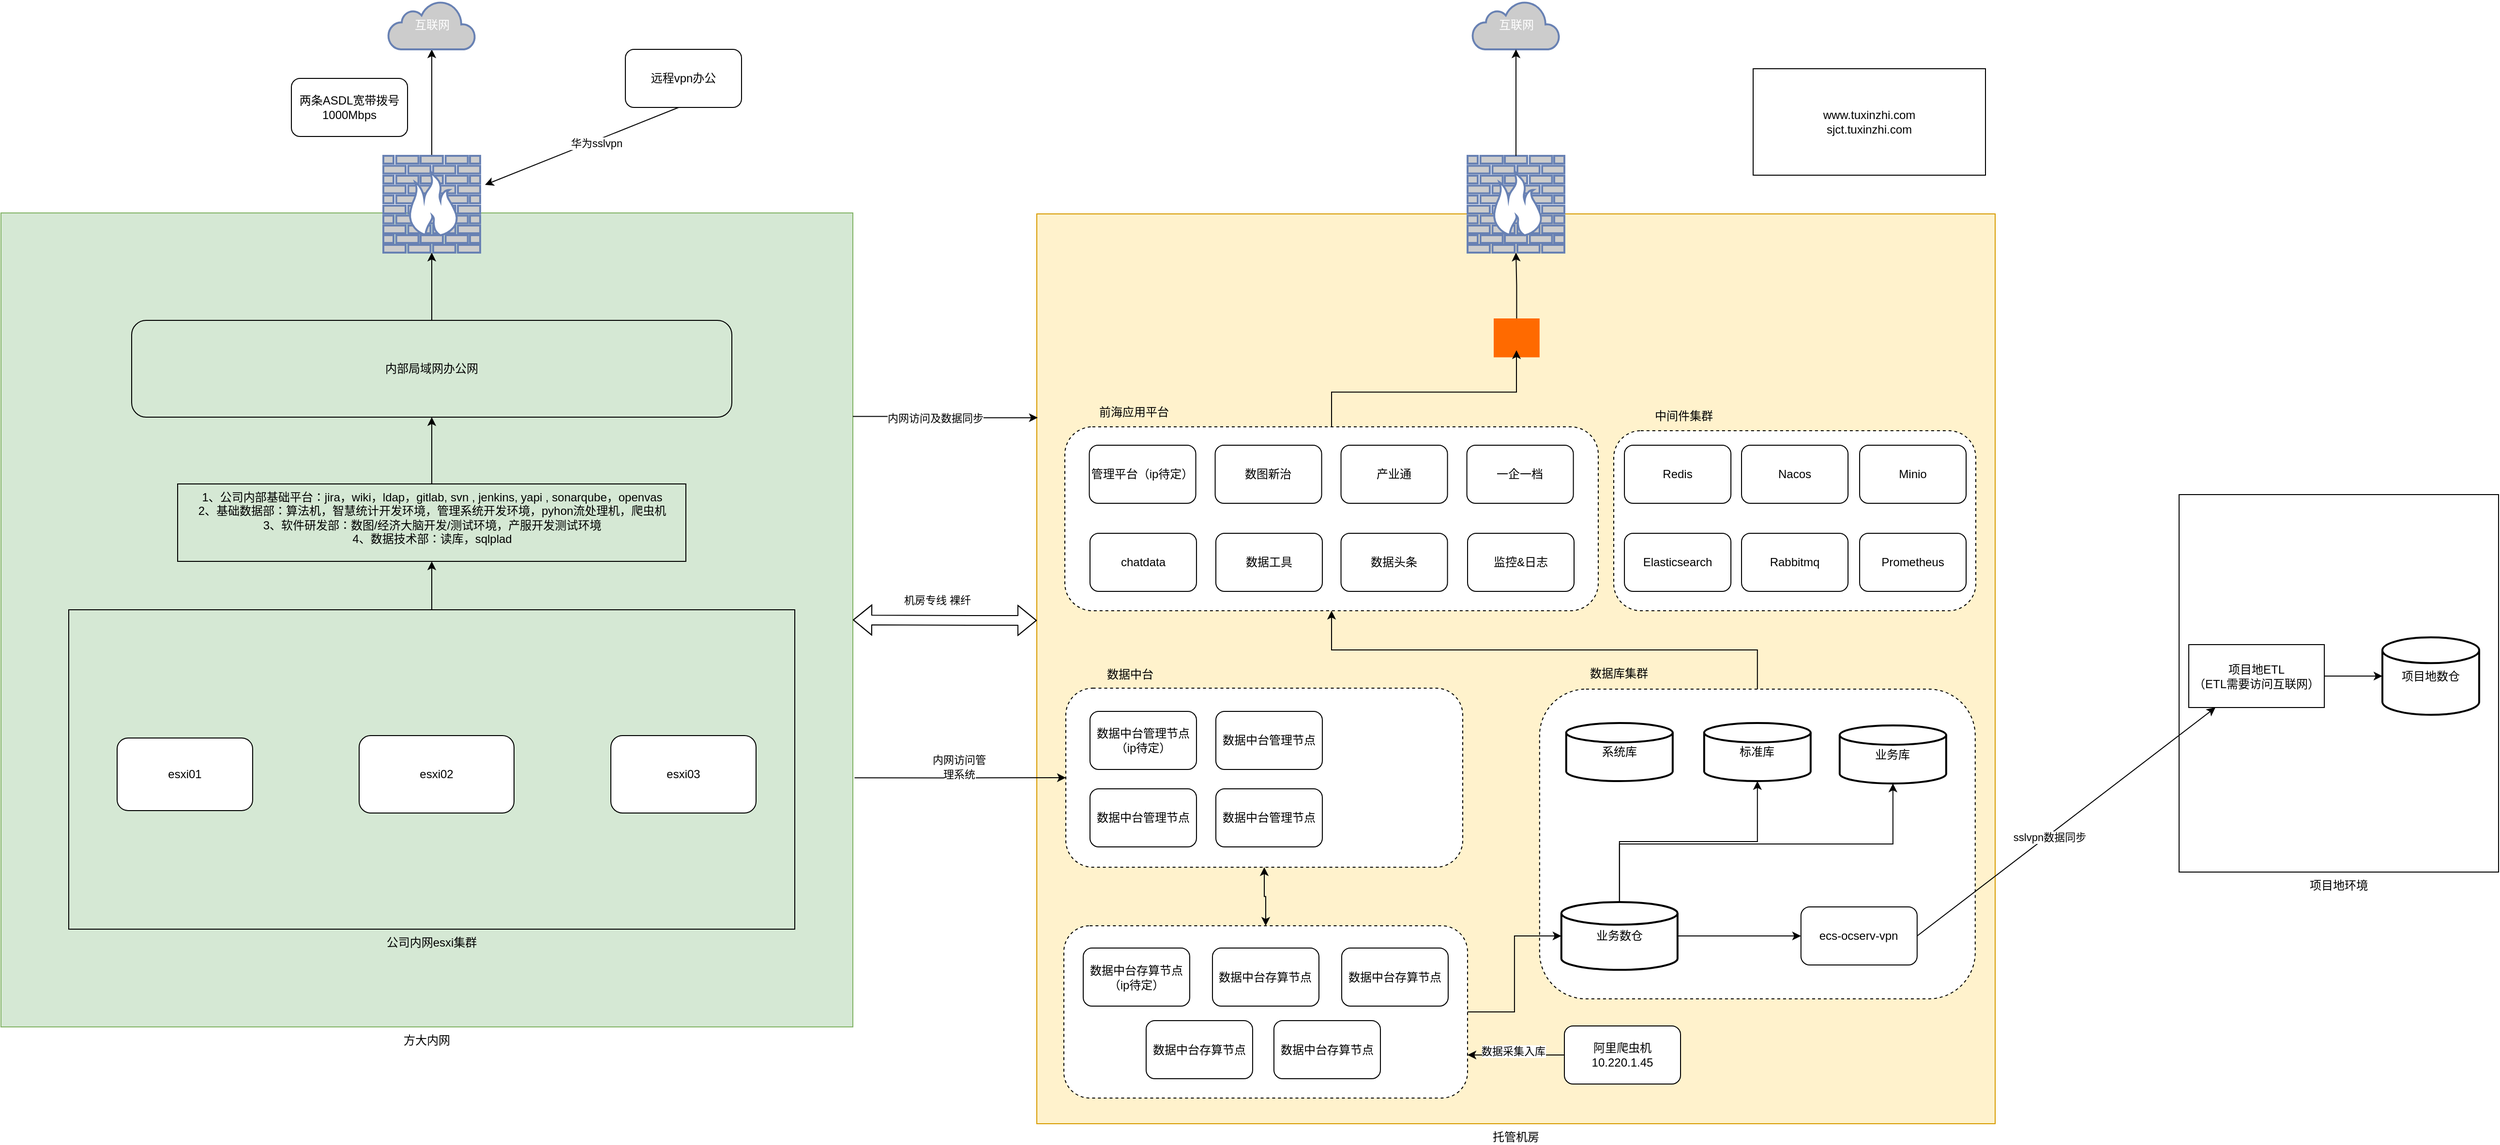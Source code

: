 <mxfile version="28.0.4">
  <diagram id="gJknrULxorPkjva1byL3" name="Page-1">
    <mxGraphModel dx="3217" dy="960" grid="1" gridSize="10" guides="1" tooltips="1" connect="1" arrows="1" fold="1" page="1" pageScale="1" pageWidth="827" pageHeight="1169" math="0" shadow="0">
      <root>
        <mxCell id="0" />
        <mxCell id="1" parent="0" />
        <mxCell id="9fjLhJYOVXO7N2OmlXDZ-1" value="托管机房" style="rounded=0;whiteSpace=wrap;html=1;fillColor=#FFF2CC;strokeColor=#d79b00;labelPosition=center;verticalLabelPosition=bottom;align=center;verticalAlign=top;" parent="1" vertex="1">
          <mxGeometry x="-320" y="330" width="990" height="940" as="geometry" />
        </mxCell>
        <mxCell id="N_ioAQE7EkqDGSA9DPho-21" style="edgeStyle=orthogonalEdgeStyle;rounded=0;orthogonalLoop=1;jettySize=auto;html=1;exitX=0.5;exitY=0;exitDx=0;exitDy=0;entryX=0.5;entryY=1;entryDx=0;entryDy=0;" edge="1" parent="1" source="N_ioAQE7EkqDGSA9DPho-12" target="N_ioAQE7EkqDGSA9DPho-6">
          <mxGeometry relative="1" as="geometry" />
        </mxCell>
        <mxCell id="N_ioAQE7EkqDGSA9DPho-12" value="" style="rounded=1;whiteSpace=wrap;html=1;dashed=1;" vertex="1" parent="1">
          <mxGeometry x="199.4" y="821" width="450" height="320" as="geometry" />
        </mxCell>
        <mxCell id="9fjLhJYOVXO7N2OmlXDZ-32" value="" style="edgeStyle=orthogonalEdgeStyle;rounded=0;orthogonalLoop=1;jettySize=auto;html=1;" parent="1" source="9fjLhJYOVXO7N2OmlXDZ-3" target="9fjLhJYOVXO7N2OmlXDZ-5" edge="1">
          <mxGeometry relative="1" as="geometry" />
        </mxCell>
        <mxCell id="9fjLhJYOVXO7N2OmlXDZ-3" value="业务数仓" style="strokeWidth=2;html=1;shape=mxgraph.flowchart.database;whiteSpace=wrap;" parent="1" vertex="1">
          <mxGeometry x="221.9" y="1041" width="120" height="70" as="geometry" />
        </mxCell>
        <mxCell id="9fjLhJYOVXO7N2OmlXDZ-4" value="项目地环境" style="rounded=0;whiteSpace=wrap;html=1;labelPosition=center;verticalLabelPosition=bottom;align=center;verticalAlign=top;" parent="1" vertex="1">
          <mxGeometry x="860" y="620" width="330" height="390" as="geometry" />
        </mxCell>
        <mxCell id="9fjLhJYOVXO7N2OmlXDZ-5" value="ecs-ocserv-vpn" style="rounded=1;whiteSpace=wrap;html=1;" parent="1" vertex="1">
          <mxGeometry x="469.4" y="1046" width="120" height="60" as="geometry" />
        </mxCell>
        <mxCell id="9fjLhJYOVXO7N2OmlXDZ-33" value="" style="edgeStyle=orthogonalEdgeStyle;rounded=0;orthogonalLoop=1;jettySize=auto;html=1;" parent="1" source="9fjLhJYOVXO7N2OmlXDZ-6" target="9fjLhJYOVXO7N2OmlXDZ-7" edge="1">
          <mxGeometry relative="1" as="geometry" />
        </mxCell>
        <mxCell id="9fjLhJYOVXO7N2OmlXDZ-6" value="项目地ETL&lt;br&gt;（ETL需要访问互联网）" style="rounded=0;whiteSpace=wrap;html=1;" parent="1" vertex="1">
          <mxGeometry x="870" y="775" width="140" height="65" as="geometry" />
        </mxCell>
        <mxCell id="9fjLhJYOVXO7N2OmlXDZ-7" value="项目地数仓" style="strokeWidth=2;html=1;shape=mxgraph.flowchart.database;whiteSpace=wrap;" parent="1" vertex="1">
          <mxGeometry x="1070" y="767.5" width="100" height="80" as="geometry" />
        </mxCell>
        <mxCell id="9fjLhJYOVXO7N2OmlXDZ-11" value="" style="endArrow=classic;html=1;exitX=1;exitY=0.5;exitDx=0;exitDy=0;" parent="1" source="9fjLhJYOVXO7N2OmlXDZ-5" target="9fjLhJYOVXO7N2OmlXDZ-6" edge="1">
          <mxGeometry width="50" height="50" relative="1" as="geometry">
            <mxPoint x="790" y="750" as="sourcePoint" />
            <mxPoint x="840" y="700" as="targetPoint" />
          </mxGeometry>
        </mxCell>
        <mxCell id="9fjLhJYOVXO7N2OmlXDZ-16" value="sslvpn数据同步" style="edgeLabel;html=1;align=center;verticalAlign=middle;resizable=0;points=[];" parent="9fjLhJYOVXO7N2OmlXDZ-11" vertex="1" connectable="0">
          <mxGeometry x="-0.123" y="-2" relative="1" as="geometry">
            <mxPoint as="offset" />
          </mxGeometry>
        </mxCell>
        <mxCell id="N_ioAQE7EkqDGSA9DPho-10" style="edgeStyle=orthogonalEdgeStyle;rounded=0;orthogonalLoop=1;jettySize=auto;html=1;entryX=1;entryY=0.75;entryDx=0;entryDy=0;" edge="1" parent="1" source="9fjLhJYOVXO7N2OmlXDZ-17" target="zSoFTdJwqtHDQYcGsr4z-6">
          <mxGeometry relative="1" as="geometry" />
        </mxCell>
        <mxCell id="N_ioAQE7EkqDGSA9DPho-11" value="数据采集入库" style="edgeLabel;html=1;align=center;verticalAlign=middle;resizable=0;points=[];" vertex="1" connectable="0" parent="N_ioAQE7EkqDGSA9DPho-10">
          <mxGeometry x="0.073" y="-4" relative="1" as="geometry">
            <mxPoint as="offset" />
          </mxGeometry>
        </mxCell>
        <mxCell id="9fjLhJYOVXO7N2OmlXDZ-17" value="阿里爬虫机&lt;br&gt;10.220.1.45" style="rounded=1;whiteSpace=wrap;html=1;" parent="1" vertex="1">
          <mxGeometry x="225" y="1169" width="120" height="60" as="geometry" />
        </mxCell>
        <mxCell id="9fjLhJYOVXO7N2OmlXDZ-31" value="系统库" style="strokeWidth=2;html=1;shape=mxgraph.flowchart.database;whiteSpace=wrap;" parent="1" vertex="1">
          <mxGeometry x="226.9" y="856" width="110" height="60" as="geometry" />
        </mxCell>
        <mxCell id="9fjLhJYOVXO7N2OmlXDZ-41" value="" style="edgeStyle=orthogonalEdgeStyle;rounded=0;orthogonalLoop=1;jettySize=auto;html=1;exitX=0.5;exitY=0;exitDx=0;exitDy=0;exitPerimeter=0;" parent="1" source="9fjLhJYOVXO7N2OmlXDZ-3" target="zf6hU6jJ6Po62-SAqwlD-18" edge="1">
          <mxGeometry relative="1" as="geometry">
            <mxPoint x="39.4" y="1026" as="sourcePoint" />
            <mxPoint x="134.4" y="966" as="targetPoint" />
          </mxGeometry>
        </mxCell>
        <mxCell id="N_ioAQE7EkqDGSA9DPho-23" style="edgeStyle=orthogonalEdgeStyle;rounded=0;orthogonalLoop=1;jettySize=auto;html=1;exitX=1.002;exitY=0.694;exitDx=0;exitDy=0;entryX=0;entryY=0.5;entryDx=0;entryDy=0;exitPerimeter=0;" edge="1" parent="1" source="9fjLhJYOVXO7N2OmlXDZ-59" target="zSoFTdJwqtHDQYcGsr4z-5">
          <mxGeometry relative="1" as="geometry" />
        </mxCell>
        <mxCell id="9fjLhJYOVXO7N2OmlXDZ-59" value="方大内网" style="rounded=0;whiteSpace=wrap;html=1;fillColor=#d5e8d4;strokeColor=#82b366;labelPosition=center;verticalLabelPosition=bottom;align=center;verticalAlign=top;" parent="1" vertex="1">
          <mxGeometry x="-1390" y="329" width="880" height="841" as="geometry" />
        </mxCell>
        <mxCell id="9fjLhJYOVXO7N2OmlXDZ-66" value="esxi03" style="rounded=1;whiteSpace=wrap;html=1;" parent="1" vertex="1">
          <mxGeometry x="-760" y="869" width="150" height="80" as="geometry" />
        </mxCell>
        <mxCell id="9fjLhJYOVXO7N2OmlXDZ-67" value="esxi02" style="rounded=1;whiteSpace=wrap;html=1;" parent="1" vertex="1">
          <mxGeometry x="-1020" y="869" width="160" height="80" as="geometry" />
        </mxCell>
        <mxCell id="9fjLhJYOVXO7N2OmlXDZ-68" value="esxi01" style="rounded=1;whiteSpace=wrap;html=1;" parent="1" vertex="1">
          <mxGeometry x="-1270" y="871.5" width="140" height="75" as="geometry" />
        </mxCell>
        <mxCell id="9fjLhJYOVXO7N2OmlXDZ-76" value="" style="edgeStyle=orthogonalEdgeStyle;rounded=0;orthogonalLoop=1;jettySize=auto;html=1;" parent="1" source="9fjLhJYOVXO7N2OmlXDZ-70" target="9fjLhJYOVXO7N2OmlXDZ-75" edge="1">
          <mxGeometry relative="1" as="geometry">
            <Array as="points">
              <mxPoint x="-945" y="700" />
              <mxPoint x="-945" y="700" />
            </Array>
          </mxGeometry>
        </mxCell>
        <mxCell id="9fjLhJYOVXO7N2OmlXDZ-70" value="公司内网esxi集群" style="rounded=0;whiteSpace=wrap;html=1;fillColor=none;labelPosition=center;verticalLabelPosition=bottom;align=center;verticalAlign=top;" parent="1" vertex="1">
          <mxGeometry x="-1320" y="739" width="750" height="330" as="geometry" />
        </mxCell>
        <mxCell id="9fjLhJYOVXO7N2OmlXDZ-110" value="" style="edgeStyle=orthogonalEdgeStyle;rounded=0;orthogonalLoop=1;jettySize=auto;html=1;" parent="1" source="9fjLhJYOVXO7N2OmlXDZ-75" target="9fjLhJYOVXO7N2OmlXDZ-104" edge="1">
          <mxGeometry relative="1" as="geometry" />
        </mxCell>
        <mxCell id="9fjLhJYOVXO7N2OmlXDZ-75" value="1、公司内部基础平台：jira，wiki，ldap，gitlab, svn , jenkins, yapi ,&amp;nbsp;sonarqube，openvas&lt;br&gt;2、基础数据部：算法机，智慧统计开发环境，管理系统开发环境，pyhon流处理机，爬虫机&lt;br&gt;3、软件研发部：数图/经济大脑开发/测试环境，产服开发测试环境&lt;br&gt;4、数据技术部：读库，sqlplad" style="whiteSpace=wrap;html=1;rounded=0;verticalAlign=top;fillColor=none;" parent="1" vertex="1">
          <mxGeometry x="-1207.5" y="609" width="525" height="80" as="geometry" />
        </mxCell>
        <mxCell id="9fjLhJYOVXO7N2OmlXDZ-81" value="www.tuxinzhi.com&lt;div&gt;sjct.tuxinzhi.com&lt;/div&gt;" style="rounded=0;whiteSpace=wrap;html=1;fillColor=none;" parent="1" vertex="1">
          <mxGeometry x="420" y="180" width="240" height="110" as="geometry" />
        </mxCell>
        <mxCell id="9fjLhJYOVXO7N2OmlXDZ-90" value="" style="shape=flexArrow;endArrow=classic;startArrow=classic;html=1;exitX=1;exitY=0.5;exitDx=0;exitDy=0;" parent="1" source="9fjLhJYOVXO7N2OmlXDZ-59" edge="1">
          <mxGeometry width="100" height="100" relative="1" as="geometry">
            <mxPoint x="-90" y="860" as="sourcePoint" />
            <mxPoint x="-320" y="750" as="targetPoint" />
            <Array as="points">
              <mxPoint x="-390" y="750" />
            </Array>
          </mxGeometry>
        </mxCell>
        <mxCell id="9fjLhJYOVXO7N2OmlXDZ-112" value="" style="edgeStyle=orthogonalEdgeStyle;rounded=0;orthogonalLoop=1;jettySize=auto;html=1;" parent="1" source="9fjLhJYOVXO7N2OmlXDZ-94" target="9fjLhJYOVXO7N2OmlXDZ-109" edge="1">
          <mxGeometry relative="1" as="geometry" />
        </mxCell>
        <mxCell id="9fjLhJYOVXO7N2OmlXDZ-94" value="" style="fontColor=#0066CC;verticalAlign=top;verticalLabelPosition=bottom;labelPosition=center;align=center;html=1;outlineConnect=0;fillColor=#CCCCCC;strokeColor=#6881B3;gradientColor=none;gradientDirection=north;strokeWidth=2;shape=mxgraph.networks.firewall;" parent="1" vertex="1">
          <mxGeometry x="-995" y="270" width="100" height="100" as="geometry" />
        </mxCell>
        <mxCell id="9fjLhJYOVXO7N2OmlXDZ-98" value="两条ASDL宽带拨号&lt;br&gt;1000Mbps" style="rounded=1;whiteSpace=wrap;html=1;fillColor=none;" parent="1" vertex="1">
          <mxGeometry x="-1090" y="190" width="120" height="60" as="geometry" />
        </mxCell>
        <mxCell id="9fjLhJYOVXO7N2OmlXDZ-101" value="" style="endArrow=classic;html=1;" parent="1" edge="1">
          <mxGeometry width="50" height="50" relative="1" as="geometry">
            <mxPoint x="-690" y="220" as="sourcePoint" />
            <mxPoint x="-890" y="300" as="targetPoint" />
          </mxGeometry>
        </mxCell>
        <mxCell id="9fjLhJYOVXO7N2OmlXDZ-103" value="华为sslvpn" style="edgeLabel;html=1;align=center;verticalAlign=middle;resizable=0;points=[];" parent="9fjLhJYOVXO7N2OmlXDZ-101" vertex="1" connectable="0">
          <mxGeometry x="-0.14" y="3" relative="1" as="geometry">
            <mxPoint as="offset" />
          </mxGeometry>
        </mxCell>
        <mxCell id="9fjLhJYOVXO7N2OmlXDZ-102" value="远程vpn办公" style="rounded=1;whiteSpace=wrap;html=1;fillColor=none;" parent="1" vertex="1">
          <mxGeometry x="-745" y="160" width="120" height="60" as="geometry" />
        </mxCell>
        <mxCell id="9fjLhJYOVXO7N2OmlXDZ-111" value="" style="edgeStyle=orthogonalEdgeStyle;rounded=0;orthogonalLoop=1;jettySize=auto;html=1;" parent="1" source="9fjLhJYOVXO7N2OmlXDZ-104" target="9fjLhJYOVXO7N2OmlXDZ-94" edge="1">
          <mxGeometry relative="1" as="geometry" />
        </mxCell>
        <mxCell id="9fjLhJYOVXO7N2OmlXDZ-104" value="内部局域网办公网" style="rounded=1;whiteSpace=wrap;html=1;fillColor=none;" parent="1" vertex="1">
          <mxGeometry x="-1255" y="440" width="620" height="100" as="geometry" />
        </mxCell>
        <mxCell id="9fjLhJYOVXO7N2OmlXDZ-109" value="互联网" style="html=1;outlineConnect=0;fillColor=#CCCCCC;strokeColor=#6881B3;gradientColor=none;gradientDirection=north;strokeWidth=2;shape=mxgraph.networks.cloud;fontColor=#ffffff;" parent="1" vertex="1">
          <mxGeometry x="-990" y="110" width="90" height="50" as="geometry" />
        </mxCell>
        <mxCell id="zf6hU6jJ6Po62-SAqwlD-18" value="标准库" style="strokeWidth=2;html=1;shape=mxgraph.flowchart.database;whiteSpace=wrap;" parent="1" vertex="1">
          <mxGeometry x="369.4" y="856" width="110" height="60" as="geometry" />
        </mxCell>
        <mxCell id="zSoFTdJwqtHDQYcGsr4z-12" style="edgeStyle=orthogonalEdgeStyle;rounded=0;orthogonalLoop=1;jettySize=auto;html=1;entryX=0.5;entryY=0;entryDx=0;entryDy=0;startArrow=classic;startFill=1;" parent="1" source="zSoFTdJwqtHDQYcGsr4z-5" target="zSoFTdJwqtHDQYcGsr4z-6" edge="1">
          <mxGeometry relative="1" as="geometry" />
        </mxCell>
        <mxCell id="zSoFTdJwqtHDQYcGsr4z-5" value="" style="rounded=1;whiteSpace=wrap;html=1;dashed=1;" parent="1" vertex="1">
          <mxGeometry x="-290" y="820" width="410" height="185" as="geometry" />
        </mxCell>
        <mxCell id="zSoFTdJwqtHDQYcGsr4z-1" value="数据中台管理节点&lt;br&gt;（ip待定）" style="rounded=1;whiteSpace=wrap;html=1;" parent="1" vertex="1">
          <mxGeometry x="-265.03" y="844" width="110" height="60" as="geometry" />
        </mxCell>
        <mxCell id="zSoFTdJwqtHDQYcGsr4z-2" value="数据中台管理节点" style="rounded=1;whiteSpace=wrap;html=1;" parent="1" vertex="1">
          <mxGeometry x="-265.03" y="924" width="110" height="60" as="geometry" />
        </mxCell>
        <mxCell id="zSoFTdJwqtHDQYcGsr4z-3" value="数据中台管理节点" style="rounded=1;whiteSpace=wrap;html=1;" parent="1" vertex="1">
          <mxGeometry x="-135.03" y="844" width="110" height="60" as="geometry" />
        </mxCell>
        <mxCell id="zSoFTdJwqtHDQYcGsr4z-4" value="数据中台管理节点" style="rounded=1;whiteSpace=wrap;html=1;" parent="1" vertex="1">
          <mxGeometry x="-135.03" y="924" width="110" height="60" as="geometry" />
        </mxCell>
        <mxCell id="zSoFTdJwqtHDQYcGsr4z-6" value="" style="rounded=1;whiteSpace=wrap;html=1;dashed=1;" parent="1" vertex="1">
          <mxGeometry x="-292.03" y="1065.5" width="417" height="178" as="geometry" />
        </mxCell>
        <mxCell id="zSoFTdJwqtHDQYcGsr4z-7" value="数据中台存算节点&lt;div&gt;（ip待定）&lt;/div&gt;" style="rounded=1;whiteSpace=wrap;html=1;" parent="1" vertex="1">
          <mxGeometry x="-272.03" y="1088.5" width="110" height="60" as="geometry" />
        </mxCell>
        <mxCell id="zSoFTdJwqtHDQYcGsr4z-8" value="数据中台存算节点" style="rounded=1;whiteSpace=wrap;html=1;" parent="1" vertex="1">
          <mxGeometry x="-138.53" y="1088.5" width="110" height="60" as="geometry" />
        </mxCell>
        <mxCell id="zSoFTdJwqtHDQYcGsr4z-9" value="数据中台存算节点" style="rounded=1;whiteSpace=wrap;html=1;" parent="1" vertex="1">
          <mxGeometry x="-5.03" y="1088.5" width="110" height="60" as="geometry" />
        </mxCell>
        <mxCell id="zSoFTdJwqtHDQYcGsr4z-10" value="数据中台存算节点" style="rounded=1;whiteSpace=wrap;html=1;" parent="1" vertex="1">
          <mxGeometry x="-207.03" y="1163.5" width="110" height="60" as="geometry" />
        </mxCell>
        <mxCell id="zSoFTdJwqtHDQYcGsr4z-11" value="数据中台存算节点" style="rounded=1;whiteSpace=wrap;html=1;" parent="1" vertex="1">
          <mxGeometry x="-75.03" y="1163.5" width="110" height="60" as="geometry" />
        </mxCell>
        <mxCell id="Am_CI4u68Gydb-rhWv6g-1" style="edgeStyle=orthogonalEdgeStyle;rounded=0;orthogonalLoop=1;jettySize=auto;html=1;exitX=1;exitY=0.25;exitDx=0;exitDy=0;entryX=0.001;entryY=0.224;entryDx=0;entryDy=0;entryPerimeter=0;" parent="1" source="9fjLhJYOVXO7N2OmlXDZ-59" target="9fjLhJYOVXO7N2OmlXDZ-1" edge="1">
          <mxGeometry relative="1" as="geometry" />
        </mxCell>
        <mxCell id="Am_CI4u68Gydb-rhWv6g-2" value="内网访问及数据同步" style="edgeLabel;html=1;align=center;verticalAlign=middle;resizable=0;points=[];" parent="Am_CI4u68Gydb-rhWv6g-1" vertex="1" connectable="0">
          <mxGeometry x="-0.128" y="-1" relative="1" as="geometry">
            <mxPoint x="1" as="offset" />
          </mxGeometry>
        </mxCell>
        <mxCell id="N_ioAQE7EkqDGSA9DPho-1" value="" style="fontColor=#0066CC;verticalAlign=top;verticalLabelPosition=bottom;labelPosition=center;align=center;html=1;outlineConnect=0;fillColor=#CCCCCC;strokeColor=#6881B3;gradientColor=none;gradientDirection=north;strokeWidth=2;shape=mxgraph.networks.firewall;" vertex="1" parent="1">
          <mxGeometry x="125" y="270" width="100" height="100" as="geometry" />
        </mxCell>
        <mxCell id="N_ioAQE7EkqDGSA9DPho-3" value="互联网" style="html=1;outlineConnect=0;fillColor=#CCCCCC;strokeColor=#6881B3;gradientColor=none;gradientDirection=north;strokeWidth=2;shape=mxgraph.networks.cloud;fontColor=#ffffff;" vertex="1" parent="1">
          <mxGeometry x="130" y="110" width="90" height="50" as="geometry" />
        </mxCell>
        <mxCell id="N_ioAQE7EkqDGSA9DPho-5" style="edgeStyle=orthogonalEdgeStyle;rounded=0;orthogonalLoop=1;jettySize=auto;html=1;exitX=0.5;exitY=0;exitDx=0;exitDy=0;exitPerimeter=0;entryX=0.5;entryY=1;entryDx=0;entryDy=0;entryPerimeter=0;" edge="1" parent="1" source="N_ioAQE7EkqDGSA9DPho-1" target="N_ioAQE7EkqDGSA9DPho-3">
          <mxGeometry relative="1" as="geometry" />
        </mxCell>
        <mxCell id="N_ioAQE7EkqDGSA9DPho-6" value="" style="rounded=1;whiteSpace=wrap;html=1;dashed=1;" vertex="1" parent="1">
          <mxGeometry x="-291.02" y="550" width="551.02" height="190" as="geometry" />
        </mxCell>
        <mxCell id="N_ioAQE7EkqDGSA9DPho-7" value="" style="points=[];aspect=fixed;html=1;align=center;shadow=0;dashed=0;fillColor=#FF6A00;strokeColor=none;shape=mxgraph.alibaba_cloud.slb_server_load_balancer_01;" vertex="1" parent="1">
          <mxGeometry x="152" y="438" width="47.4" height="40.2" as="geometry" />
        </mxCell>
        <mxCell id="N_ioAQE7EkqDGSA9DPho-8" style="edgeStyle=orthogonalEdgeStyle;rounded=0;orthogonalLoop=1;jettySize=auto;html=1;entryX=0.5;entryY=1;entryDx=0;entryDy=0;entryPerimeter=0;" edge="1" parent="1" source="N_ioAQE7EkqDGSA9DPho-7" target="N_ioAQE7EkqDGSA9DPho-1">
          <mxGeometry relative="1" as="geometry" />
        </mxCell>
        <mxCell id="N_ioAQE7EkqDGSA9DPho-13" value="数据库集群" style="text;html=1;align=center;verticalAlign=middle;whiteSpace=wrap;rounded=0;" vertex="1" parent="1">
          <mxGeometry x="244.4" y="790" width="75" height="30" as="geometry" />
        </mxCell>
        <mxCell id="N_ioAQE7EkqDGSA9DPho-14" style="edgeStyle=orthogonalEdgeStyle;rounded=0;orthogonalLoop=1;jettySize=auto;html=1;entryX=0;entryY=0.5;entryDx=0;entryDy=0;entryPerimeter=0;" edge="1" parent="1" source="zSoFTdJwqtHDQYcGsr4z-6" target="9fjLhJYOVXO7N2OmlXDZ-3">
          <mxGeometry relative="1" as="geometry" />
        </mxCell>
        <mxCell id="N_ioAQE7EkqDGSA9DPho-15" value="业务库" style="strokeWidth=2;html=1;shape=mxgraph.flowchart.database;whiteSpace=wrap;" vertex="1" parent="1">
          <mxGeometry x="509.4" y="858.5" width="110" height="60" as="geometry" />
        </mxCell>
        <mxCell id="N_ioAQE7EkqDGSA9DPho-16" style="edgeStyle=orthogonalEdgeStyle;rounded=0;orthogonalLoop=1;jettySize=auto;html=1;entryX=0.5;entryY=1;entryDx=0;entryDy=0;entryPerimeter=0;" edge="1" parent="1" source="9fjLhJYOVXO7N2OmlXDZ-3" target="N_ioAQE7EkqDGSA9DPho-15">
          <mxGeometry relative="1" as="geometry">
            <Array as="points">
              <mxPoint x="282.4" y="981" />
              <mxPoint x="564.4" y="981" />
            </Array>
          </mxGeometry>
        </mxCell>
        <mxCell id="N_ioAQE7EkqDGSA9DPho-17" style="edgeStyle=orthogonalEdgeStyle;rounded=0;orthogonalLoop=1;jettySize=auto;html=1;entryX=0.496;entryY=0.817;entryDx=0;entryDy=0;entryPerimeter=0;" edge="1" parent="1" source="N_ioAQE7EkqDGSA9DPho-6" target="N_ioAQE7EkqDGSA9DPho-7">
          <mxGeometry relative="1" as="geometry" />
        </mxCell>
        <mxCell id="N_ioAQE7EkqDGSA9DPho-19" value="前海应用平台" style="text;html=1;align=center;verticalAlign=middle;whiteSpace=wrap;rounded=0;" vertex="1" parent="1">
          <mxGeometry x="-267.74" y="520" width="97.03" height="30" as="geometry" />
        </mxCell>
        <mxCell id="N_ioAQE7EkqDGSA9DPho-24" value="&lt;span style=&quot;font-size: 11px; text-wrap-mode: nowrap; background-color: rgb(255, 255, 255);&quot;&gt;内网访问管理系统&lt;/span&gt;" style="text;html=1;align=center;verticalAlign=middle;whiteSpace=wrap;rounded=0;" vertex="1" parent="1">
          <mxGeometry x="-430" y="886" width="60" height="30" as="geometry" />
        </mxCell>
        <mxCell id="N_ioAQE7EkqDGSA9DPho-26" value="管理平台（ip待定）" style="rounded=1;whiteSpace=wrap;html=1;" vertex="1" parent="1">
          <mxGeometry x="-265.74" y="569" width="110" height="60" as="geometry" />
        </mxCell>
        <mxCell id="N_ioAQE7EkqDGSA9DPho-27" value="数图新治" style="rounded=1;whiteSpace=wrap;html=1;" vertex="1" parent="1">
          <mxGeometry x="-135.74" y="569" width="110" height="60" as="geometry" />
        </mxCell>
        <mxCell id="N_ioAQE7EkqDGSA9DPho-28" value="产业通" style="rounded=1;whiteSpace=wrap;html=1;" vertex="1" parent="1">
          <mxGeometry x="-5.74" y="569" width="110" height="60" as="geometry" />
        </mxCell>
        <mxCell id="N_ioAQE7EkqDGSA9DPho-29" value="一企一档" style="rounded=1;whiteSpace=wrap;html=1;" vertex="1" parent="1">
          <mxGeometry x="124.29" y="569" width="110" height="60" as="geometry" />
        </mxCell>
        <mxCell id="N_ioAQE7EkqDGSA9DPho-31" value="chatdata" style="rounded=1;whiteSpace=wrap;html=1;" vertex="1" parent="1">
          <mxGeometry x="-265.03" y="660" width="110" height="60" as="geometry" />
        </mxCell>
        <mxCell id="N_ioAQE7EkqDGSA9DPho-32" value="数据工具" style="rounded=1;whiteSpace=wrap;html=1;" vertex="1" parent="1">
          <mxGeometry x="-135.03" y="660" width="110" height="60" as="geometry" />
        </mxCell>
        <mxCell id="N_ioAQE7EkqDGSA9DPho-33" value="数据头条" style="rounded=1;whiteSpace=wrap;html=1;" vertex="1" parent="1">
          <mxGeometry x="-5.74" y="660" width="110" height="60" as="geometry" />
        </mxCell>
        <mxCell id="N_ioAQE7EkqDGSA9DPho-35" value="数据中台" style="text;html=1;align=center;verticalAlign=middle;whiteSpace=wrap;rounded=0;" vertex="1" parent="1">
          <mxGeometry x="-272.03" y="791" width="97.03" height="30" as="geometry" />
        </mxCell>
        <mxCell id="N_ioAQE7EkqDGSA9DPho-36" value="" style="rounded=1;whiteSpace=wrap;html=1;dashed=1;" vertex="1" parent="1">
          <mxGeometry x="276" y="554" width="374" height="186" as="geometry" />
        </mxCell>
        <mxCell id="N_ioAQE7EkqDGSA9DPho-37" value="中间件集群" style="text;html=1;align=center;verticalAlign=middle;whiteSpace=wrap;rounded=0;" vertex="1" parent="1">
          <mxGeometry x="300" y="524" width="97.03" height="30" as="geometry" />
        </mxCell>
        <mxCell id="N_ioAQE7EkqDGSA9DPho-38" value="Redis" style="rounded=1;whiteSpace=wrap;html=1;" vertex="1" parent="1">
          <mxGeometry x="287.03" y="569" width="110" height="60" as="geometry" />
        </mxCell>
        <mxCell id="N_ioAQE7EkqDGSA9DPho-39" value="Nacos" style="rounded=1;whiteSpace=wrap;html=1;" vertex="1" parent="1">
          <mxGeometry x="408" y="569" width="110" height="60" as="geometry" />
        </mxCell>
        <mxCell id="N_ioAQE7EkqDGSA9DPho-40" value="Minio" style="rounded=1;whiteSpace=wrap;html=1;" vertex="1" parent="1">
          <mxGeometry x="530" y="569" width="110" height="60" as="geometry" />
        </mxCell>
        <mxCell id="N_ioAQE7EkqDGSA9DPho-41" value="Elasticsearch" style="rounded=1;whiteSpace=wrap;html=1;" vertex="1" parent="1">
          <mxGeometry x="287.03" y="660" width="110" height="60" as="geometry" />
        </mxCell>
        <mxCell id="N_ioAQE7EkqDGSA9DPho-42" value="Rabbitmq" style="rounded=1;whiteSpace=wrap;html=1;" vertex="1" parent="1">
          <mxGeometry x="408" y="660" width="110" height="60" as="geometry" />
        </mxCell>
        <mxCell id="N_ioAQE7EkqDGSA9DPho-43" value="Prometheus" style="rounded=1;whiteSpace=wrap;html=1;" vertex="1" parent="1">
          <mxGeometry x="530" y="660" width="110" height="60" as="geometry" />
        </mxCell>
        <mxCell id="N_ioAQE7EkqDGSA9DPho-44" value="机房专线&amp;nbsp;裸纤" style="edgeLabel;html=1;align=center;verticalAlign=middle;resizable=0;points=[];" vertex="1" connectable="0" parent="1">
          <mxGeometry x="-420" y="730" as="geometry">
            <mxPoint x="-3" y="-1" as="offset" />
          </mxGeometry>
        </mxCell>
        <mxCell id="N_ioAQE7EkqDGSA9DPho-45" value="监控&amp;amp;日志" style="rounded=1;whiteSpace=wrap;html=1;" vertex="1" parent="1">
          <mxGeometry x="125" y="660" width="110" height="60" as="geometry" />
        </mxCell>
      </root>
    </mxGraphModel>
  </diagram>
</mxfile>
